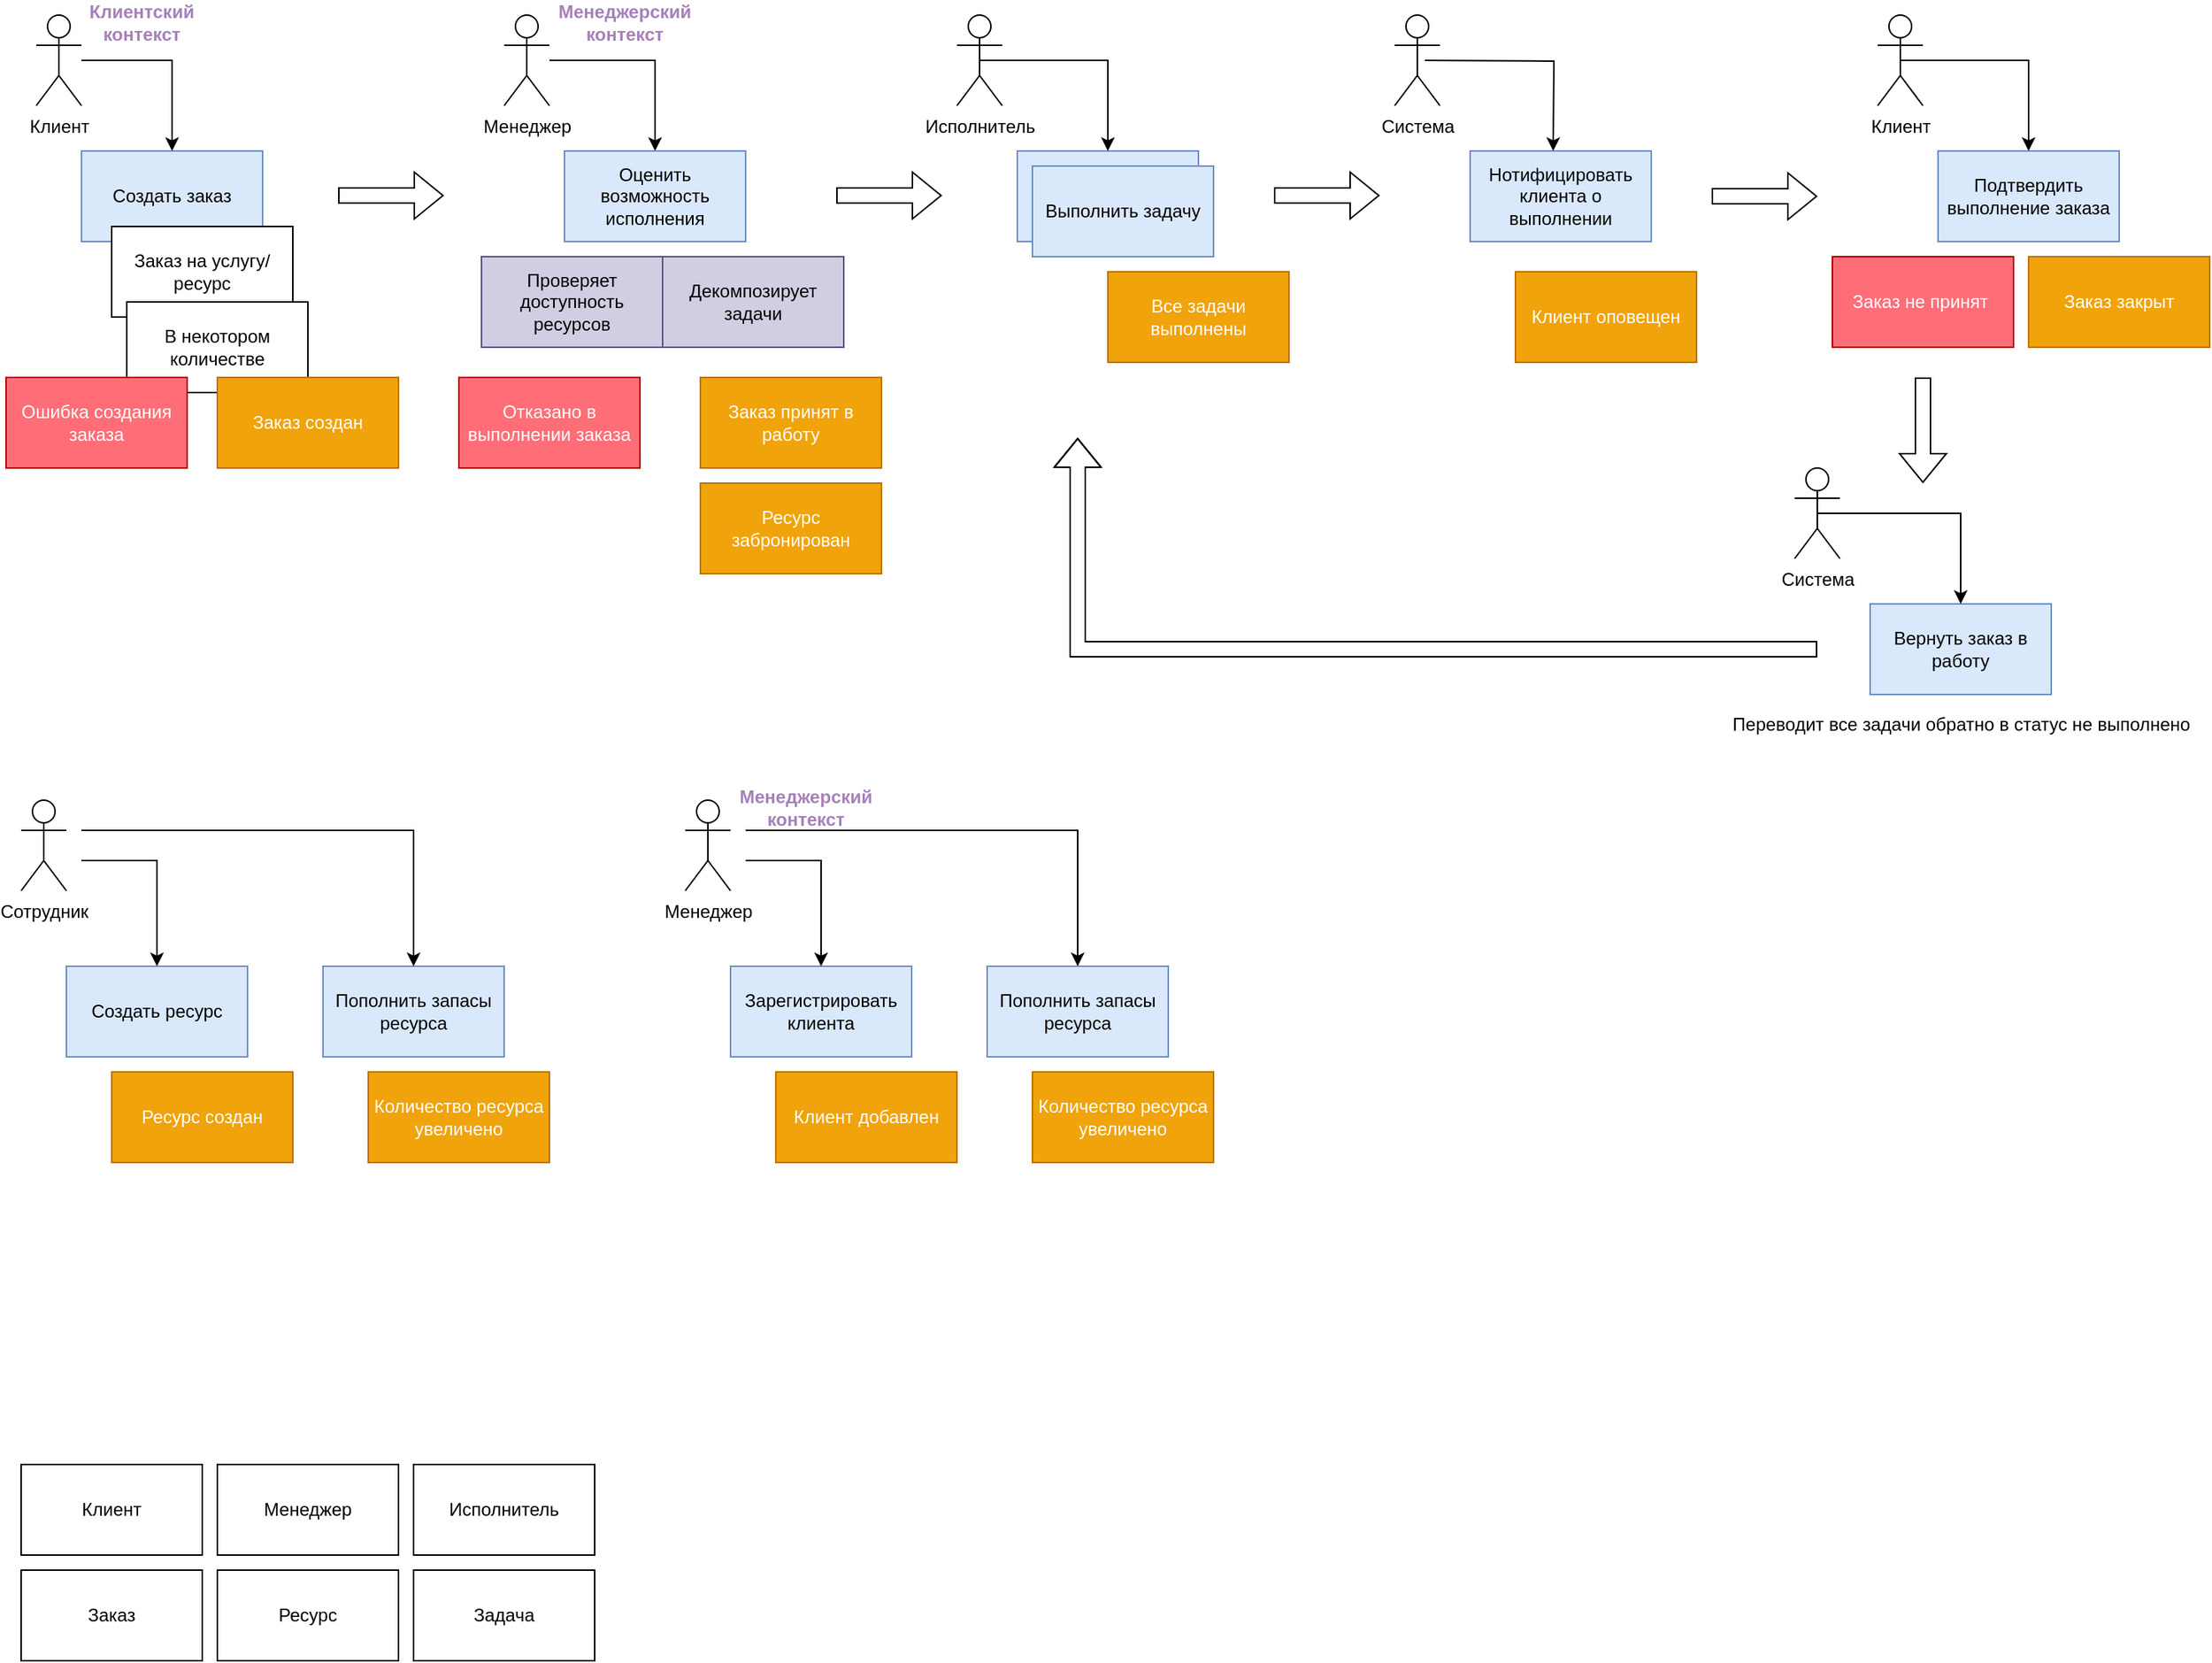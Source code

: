 <mxfile version="18.0.2" type="device"><diagram id="S6V_oO9sxJZQWk2RFnIt" name="Page-1"><mxGraphModel dx="911" dy="570" grid="1" gridSize="10" guides="1" tooltips="1" connect="1" arrows="1" fold="1" page="1" pageScale="1" pageWidth="4681" pageHeight="3300" math="0" shadow="0"><root><mxCell id="0"/><mxCell id="1" parent="0"/><mxCell id="slStVBlrWn68DhGcvEhe-1" value="Создать заказ" style="rounded=0;whiteSpace=wrap;html=1;fillColor=#dae8fc;strokeColor=#6c8ebf;" vertex="1" parent="1"><mxGeometry x="80" y="130" width="120" height="60" as="geometry"/></mxCell><mxCell id="slStVBlrWn68DhGcvEhe-25" style="edgeStyle=orthogonalEdgeStyle;rounded=0;orthogonalLoop=1;jettySize=auto;html=1;entryX=0.5;entryY=0;entryDx=0;entryDy=0;" edge="1" parent="1" source="slStVBlrWn68DhGcvEhe-23" target="slStVBlrWn68DhGcvEhe-2"><mxGeometry relative="1" as="geometry"/></mxCell><mxCell id="slStVBlrWn68DhGcvEhe-2" value="Оценить возможность исполнения" style="rounded=0;whiteSpace=wrap;html=1;fillColor=#dae8fc;strokeColor=#6c8ebf;" vertex="1" parent="1"><mxGeometry x="400" y="130" width="120" height="60" as="geometry"/></mxCell><mxCell id="slStVBlrWn68DhGcvEhe-3" value="Выполнить задачу" style="rounded=0;whiteSpace=wrap;html=1;fillColor=#dae8fc;strokeColor=#6c8ebf;" vertex="1" parent="1"><mxGeometry x="700" y="130" width="120" height="60" as="geometry"/></mxCell><mxCell id="slStVBlrWn68DhGcvEhe-4" value="Заказ на услугу/ресурс" style="rounded=0;whiteSpace=wrap;html=1;" vertex="1" parent="1"><mxGeometry x="100" y="180" width="120" height="60" as="geometry"/></mxCell><mxCell id="slStVBlrWn68DhGcvEhe-5" value="В некотором количестве" style="rounded=0;whiteSpace=wrap;html=1;" vertex="1" parent="1"><mxGeometry x="110" y="230" width="120" height="60" as="geometry"/></mxCell><mxCell id="slStVBlrWn68DhGcvEhe-6" value="Заказ создан" style="rounded=0;whiteSpace=wrap;html=1;fillColor=#f0a30a;strokeColor=#BD7000;fontColor=#ffffff;" vertex="1" parent="1"><mxGeometry x="170" y="280" width="120" height="60" as="geometry"/></mxCell><mxCell id="slStVBlrWn68DhGcvEhe-7" value="Ошибка создания заказа" style="rounded=0;whiteSpace=wrap;html=1;fillColor=#FF6E77;strokeColor=#B20000;fontColor=#ffffff;" vertex="1" parent="1"><mxGeometry x="30" y="280" width="120" height="60" as="geometry"/></mxCell><mxCell id="slStVBlrWn68DhGcvEhe-8" value="Заказ принят в работу" style="rounded=0;whiteSpace=wrap;html=1;fillColor=#f0a30a;strokeColor=#BD7000;fontColor=#ffffff;" vertex="1" parent="1"><mxGeometry x="490" y="280" width="120" height="60" as="geometry"/></mxCell><mxCell id="slStVBlrWn68DhGcvEhe-11" value="Отказано в выполнении заказа" style="rounded=0;whiteSpace=wrap;html=1;fillColor=#FF6E77;strokeColor=#B20000;fontColor=#ffffff;" vertex="1" parent="1"><mxGeometry x="330" y="280" width="120" height="60" as="geometry"/></mxCell><mxCell id="slStVBlrWn68DhGcvEhe-12" value="Все задачи выполнены" style="rounded=0;whiteSpace=wrap;html=1;fillColor=#f0a30a;strokeColor=#BD7000;fontColor=#ffffff;" vertex="1" parent="1"><mxGeometry x="760" y="210" width="120" height="60" as="geometry"/></mxCell><mxCell id="slStVBlrWn68DhGcvEhe-13" value="Проверяет доступность ресурсов" style="rounded=0;whiteSpace=wrap;html=1;fillColor=#d0cee2;strokeColor=#56517e;" vertex="1" parent="1"><mxGeometry x="345" y="200" width="120" height="60" as="geometry"/></mxCell><mxCell id="slStVBlrWn68DhGcvEhe-14" value="Декомпозирует задачи" style="rounded=0;whiteSpace=wrap;html=1;fillColor=#d0cee2;strokeColor=#56517e;" vertex="1" parent="1"><mxGeometry x="465" y="200" width="120" height="60" as="geometry"/></mxCell><mxCell id="slStVBlrWn68DhGcvEhe-18" value="" style="edgeStyle=orthogonalEdgeStyle;rounded=0;orthogonalLoop=1;jettySize=auto;html=1;entryX=0.5;entryY=0;entryDx=0;entryDy=0;" edge="1" parent="1" source="slStVBlrWn68DhGcvEhe-17" target="slStVBlrWn68DhGcvEhe-1"><mxGeometry relative="1" as="geometry"><Array as="points"><mxPoint x="140" y="70"/></Array></mxGeometry></mxCell><mxCell id="slStVBlrWn68DhGcvEhe-17" value="Клиент" style="shape=umlActor;verticalLabelPosition=bottom;verticalAlign=top;html=1;outlineConnect=0;" vertex="1" parent="1"><mxGeometry x="50" y="40" width="30" height="60" as="geometry"/></mxCell><mxCell id="slStVBlrWn68DhGcvEhe-23" value="Менеджер" style="shape=umlActor;verticalLabelPosition=bottom;verticalAlign=top;html=1;outlineConnect=0;" vertex="1" parent="1"><mxGeometry x="360" y="40" width="30" height="60" as="geometry"/></mxCell><mxCell id="slStVBlrWn68DhGcvEhe-27" style="edgeStyle=orthogonalEdgeStyle;rounded=0;orthogonalLoop=1;jettySize=auto;html=1;exitX=0.5;exitY=0.5;exitDx=0;exitDy=0;exitPerimeter=0;entryX=0.5;entryY=0;entryDx=0;entryDy=0;" edge="1" parent="1" source="slStVBlrWn68DhGcvEhe-26" target="slStVBlrWn68DhGcvEhe-3"><mxGeometry relative="1" as="geometry"/></mxCell><mxCell id="slStVBlrWn68DhGcvEhe-26" value="Исполнитель" style="shape=umlActor;verticalLabelPosition=bottom;verticalAlign=top;html=1;outlineConnect=0;" vertex="1" parent="1"><mxGeometry x="660" y="40" width="30" height="60" as="geometry"/></mxCell><mxCell id="slStVBlrWn68DhGcvEhe-28" value="Подтвердить выполнение заказа" style="rounded=0;whiteSpace=wrap;html=1;fillColor=#dae8fc;strokeColor=#6c8ebf;" vertex="1" parent="1"><mxGeometry x="1310" y="130" width="120" height="60" as="geometry"/></mxCell><mxCell id="slStVBlrWn68DhGcvEhe-29" value="Заказ закрыт" style="rounded=0;whiteSpace=wrap;html=1;fillColor=#f0a30a;strokeColor=#BD7000;fontColor=#ffffff;" vertex="1" parent="1"><mxGeometry x="1370" y="200" width="120" height="60" as="geometry"/></mxCell><mxCell id="slStVBlrWn68DhGcvEhe-30" style="edgeStyle=orthogonalEdgeStyle;rounded=0;orthogonalLoop=1;jettySize=auto;html=1;exitX=0.5;exitY=0.5;exitDx=0;exitDy=0;exitPerimeter=0;entryX=0.5;entryY=0;entryDx=0;entryDy=0;" edge="1" parent="1" source="slStVBlrWn68DhGcvEhe-31" target="slStVBlrWn68DhGcvEhe-28"><mxGeometry relative="1" as="geometry"/></mxCell><mxCell id="slStVBlrWn68DhGcvEhe-31" value="Клиент" style="shape=umlActor;verticalLabelPosition=bottom;verticalAlign=top;html=1;outlineConnect=0;" vertex="1" parent="1"><mxGeometry x="1270" y="40" width="30" height="60" as="geometry"/></mxCell><mxCell id="slStVBlrWn68DhGcvEhe-32" value="Заказ не принят&amp;nbsp;" style="rounded=0;whiteSpace=wrap;html=1;fillColor=#FF6E77;strokeColor=#B20000;fontColor=#ffffff;" vertex="1" parent="1"><mxGeometry x="1240" y="200" width="120" height="60" as="geometry"/></mxCell><mxCell id="slStVBlrWn68DhGcvEhe-33" value="Вернуть заказ в работу" style="rounded=0;whiteSpace=wrap;html=1;fillColor=#dae8fc;strokeColor=#6c8ebf;" vertex="1" parent="1"><mxGeometry x="1265" y="430" width="120" height="60" as="geometry"/></mxCell><mxCell id="slStVBlrWn68DhGcvEhe-35" style="edgeStyle=orthogonalEdgeStyle;rounded=0;orthogonalLoop=1;jettySize=auto;html=1;exitX=0.5;exitY=0.5;exitDx=0;exitDy=0;exitPerimeter=0;entryX=0.5;entryY=0;entryDx=0;entryDy=0;" edge="1" parent="1" source="slStVBlrWn68DhGcvEhe-34" target="slStVBlrWn68DhGcvEhe-33"><mxGeometry relative="1" as="geometry"/></mxCell><mxCell id="slStVBlrWn68DhGcvEhe-34" value="Система" style="shape=umlActor;verticalLabelPosition=bottom;verticalAlign=top;html=1;outlineConnect=0;" vertex="1" parent="1"><mxGeometry x="1215" y="340" width="30" height="60" as="geometry"/></mxCell><mxCell id="slStVBlrWn68DhGcvEhe-37" value="Переводит все задачи обратно в статус не выполнено" style="text;html=1;align=center;verticalAlign=middle;resizable=0;points=[];autosize=1;strokeColor=none;fillColor=none;" vertex="1" parent="1"><mxGeometry x="1160" y="500" width="330" height="20" as="geometry"/></mxCell><mxCell id="slStVBlrWn68DhGcvEhe-38" value="" style="shape=flexArrow;endArrow=classic;html=1;rounded=0;" edge="1" parent="1"><mxGeometry width="50" height="50" relative="1" as="geometry"><mxPoint x="1300" y="280" as="sourcePoint"/><mxPoint x="1300" y="350" as="targetPoint"/></mxGeometry></mxCell><mxCell id="slStVBlrWn68DhGcvEhe-39" value="" style="shape=flexArrow;endArrow=classic;html=1;rounded=0;" edge="1" parent="1"><mxGeometry width="50" height="50" relative="1" as="geometry"><mxPoint x="870" y="159.5" as="sourcePoint"/><mxPoint x="940" y="159.5" as="targetPoint"/><Array as="points"/></mxGeometry></mxCell><mxCell id="slStVBlrWn68DhGcvEhe-40" value="" style="shape=flexArrow;endArrow=classic;html=1;rounded=0;" edge="1" parent="1"><mxGeometry width="50" height="50" relative="1" as="geometry"><mxPoint x="580" y="159.5" as="sourcePoint"/><mxPoint x="650" y="159.5" as="targetPoint"/><Array as="points"/></mxGeometry></mxCell><mxCell id="slStVBlrWn68DhGcvEhe-41" value="" style="shape=flexArrow;endArrow=classic;html=1;rounded=0;" edge="1" parent="1"><mxGeometry width="50" height="50" relative="1" as="geometry"><mxPoint x="250" y="159.5" as="sourcePoint"/><mxPoint x="320" y="159.5" as="targetPoint"/><Array as="points"/></mxGeometry></mxCell><mxCell id="slStVBlrWn68DhGcvEhe-45" value="Клиент" style="rounded=0;whiteSpace=wrap;html=1;" vertex="1" parent="1"><mxGeometry x="40" y="1000" width="120" height="60" as="geometry"/></mxCell><mxCell id="slStVBlrWn68DhGcvEhe-46" value="Менеджер" style="rounded=0;whiteSpace=wrap;html=1;" vertex="1" parent="1"><mxGeometry x="170" y="1000" width="120" height="60" as="geometry"/></mxCell><mxCell id="slStVBlrWn68DhGcvEhe-47" value="Ресурс" style="rounded=0;whiteSpace=wrap;html=1;" vertex="1" parent="1"><mxGeometry x="170" y="1070" width="120" height="60" as="geometry"/></mxCell><mxCell id="slStVBlrWn68DhGcvEhe-48" value="Заказ" style="rounded=0;whiteSpace=wrap;html=1;" vertex="1" parent="1"><mxGeometry x="40" y="1070" width="120" height="60" as="geometry"/></mxCell><mxCell id="slStVBlrWn68DhGcvEhe-49" value="Задача" style="rounded=0;whiteSpace=wrap;html=1;" vertex="1" parent="1"><mxGeometry x="300" y="1070" width="120" height="60" as="geometry"/></mxCell><mxCell id="slStVBlrWn68DhGcvEhe-50" value="" style="shape=flexArrow;endArrow=classic;html=1;rounded=0;" edge="1" parent="1"><mxGeometry width="50" height="50" relative="1" as="geometry"><mxPoint x="1230" y="460" as="sourcePoint"/><mxPoint x="740" y="320" as="targetPoint"/><Array as="points"><mxPoint x="740" y="460"/></Array></mxGeometry></mxCell><mxCell id="slStVBlrWn68DhGcvEhe-51" value="Выполнить задачу" style="rounded=0;whiteSpace=wrap;html=1;fillColor=#dae8fc;strokeColor=#6c8ebf;" vertex="1" parent="1"><mxGeometry x="710" y="140" width="120" height="60" as="geometry"/></mxCell><mxCell id="slStVBlrWn68DhGcvEhe-52" value="Система" style="shape=umlActor;verticalLabelPosition=bottom;verticalAlign=top;html=1;outlineConnect=0;" vertex="1" parent="1"><mxGeometry x="950" y="40" width="30" height="60" as="geometry"/></mxCell><mxCell id="slStVBlrWn68DhGcvEhe-53" value="Нотифицировать клиента о выполнении" style="rounded=0;whiteSpace=wrap;html=1;fillColor=#dae8fc;strokeColor=#6c8ebf;" vertex="1" parent="1"><mxGeometry x="1000" y="130" width="120" height="60" as="geometry"/></mxCell><mxCell id="slStVBlrWn68DhGcvEhe-54" value="Клиент оповещен" style="rounded=0;whiteSpace=wrap;html=1;fillColor=#f0a30a;strokeColor=#BD7000;fontColor=#ffffff;" vertex="1" parent="1"><mxGeometry x="1030" y="210" width="120" height="60" as="geometry"/></mxCell><mxCell id="slStVBlrWn68DhGcvEhe-55" style="edgeStyle=orthogonalEdgeStyle;rounded=0;orthogonalLoop=1;jettySize=auto;html=1;exitX=0.5;exitY=0.5;exitDx=0;exitDy=0;exitPerimeter=0;entryX=0.5;entryY=0;entryDx=0;entryDy=0;" edge="1" parent="1"><mxGeometry relative="1" as="geometry"><mxPoint x="970" y="70" as="sourcePoint"/><mxPoint x="1055" y="130" as="targetPoint"/></mxGeometry></mxCell><mxCell id="slStVBlrWn68DhGcvEhe-56" value="" style="shape=flexArrow;endArrow=classic;html=1;rounded=0;" edge="1" parent="1"><mxGeometry width="50" height="50" relative="1" as="geometry"><mxPoint x="1160" y="160" as="sourcePoint"/><mxPoint x="1230" y="160" as="targetPoint"/><Array as="points"/></mxGeometry></mxCell><mxCell id="slStVBlrWn68DhGcvEhe-59" value="Исполнитель" style="rounded=0;whiteSpace=wrap;html=1;" vertex="1" parent="1"><mxGeometry x="300" y="1000" width="120" height="60" as="geometry"/></mxCell><mxCell id="slStVBlrWn68DhGcvEhe-60" value="Сотрудник" style="shape=umlActor;verticalLabelPosition=bottom;verticalAlign=top;html=1;outlineConnect=0;" vertex="1" parent="1"><mxGeometry x="40" y="560" width="30" height="60" as="geometry"/></mxCell><mxCell id="slStVBlrWn68DhGcvEhe-61" value="Создать ресурс" style="rounded=0;whiteSpace=wrap;html=1;fillColor=#dae8fc;strokeColor=#6c8ebf;" vertex="1" parent="1"><mxGeometry x="70" y="670" width="120" height="60" as="geometry"/></mxCell><mxCell id="slStVBlrWn68DhGcvEhe-62" value="Ресурс создан" style="rounded=0;whiteSpace=wrap;html=1;fillColor=#f0a30a;strokeColor=#BD7000;fontColor=#ffffff;" vertex="1" parent="1"><mxGeometry x="100" y="740" width="120" height="60" as="geometry"/></mxCell><mxCell id="slStVBlrWn68DhGcvEhe-63" value="Ресурс забронирован" style="rounded=0;whiteSpace=wrap;html=1;fillColor=#f0a30a;strokeColor=#BD7000;fontColor=#ffffff;" vertex="1" parent="1"><mxGeometry x="490" y="350" width="120" height="60" as="geometry"/></mxCell><mxCell id="slStVBlrWn68DhGcvEhe-64" value="Пополнить запасы ресурса" style="rounded=0;whiteSpace=wrap;html=1;fillColor=#dae8fc;strokeColor=#6c8ebf;" vertex="1" parent="1"><mxGeometry x="240" y="670" width="120" height="60" as="geometry"/></mxCell><mxCell id="slStVBlrWn68DhGcvEhe-65" value="Количество ресурса увеличено" style="rounded=0;whiteSpace=wrap;html=1;fillColor=#f0a30a;strokeColor=#BD7000;fontColor=#ffffff;" vertex="1" parent="1"><mxGeometry x="270" y="740" width="120" height="60" as="geometry"/></mxCell><mxCell id="slStVBlrWn68DhGcvEhe-66" value="" style="endArrow=classic;html=1;rounded=0;entryX=0.5;entryY=0;entryDx=0;entryDy=0;" edge="1" parent="1" target="slStVBlrWn68DhGcvEhe-61"><mxGeometry width="50" height="50" relative="1" as="geometry"><mxPoint x="80" y="600" as="sourcePoint"/><mxPoint x="120" y="550" as="targetPoint"/><Array as="points"><mxPoint x="130" y="600"/></Array></mxGeometry></mxCell><mxCell id="slStVBlrWn68DhGcvEhe-67" value="" style="endArrow=classic;html=1;rounded=0;entryX=0.5;entryY=0;entryDx=0;entryDy=0;" edge="1" parent="1" target="slStVBlrWn68DhGcvEhe-64"><mxGeometry width="50" height="50" relative="1" as="geometry"><mxPoint x="80" y="580" as="sourcePoint"/><mxPoint x="130" y="530" as="targetPoint"/><Array as="points"><mxPoint x="300" y="580"/></Array></mxGeometry></mxCell><mxCell id="slStVBlrWn68DhGcvEhe-68" value="Менеджер" style="shape=umlActor;verticalLabelPosition=bottom;verticalAlign=top;html=1;outlineConnect=0;" vertex="1" parent="1"><mxGeometry x="480" y="560" width="30" height="60" as="geometry"/></mxCell><mxCell id="slStVBlrWn68DhGcvEhe-69" value="Зарегистрировать клиента" style="rounded=0;whiteSpace=wrap;html=1;fillColor=#dae8fc;strokeColor=#6c8ebf;" vertex="1" parent="1"><mxGeometry x="510" y="670" width="120" height="60" as="geometry"/></mxCell><mxCell id="slStVBlrWn68DhGcvEhe-70" value="Клиент добавлен" style="rounded=0;whiteSpace=wrap;html=1;fillColor=#f0a30a;strokeColor=#BD7000;fontColor=#ffffff;" vertex="1" parent="1"><mxGeometry x="540" y="740" width="120" height="60" as="geometry"/></mxCell><mxCell id="slStVBlrWn68DhGcvEhe-71" value="Пополнить запасы ресурса" style="rounded=0;whiteSpace=wrap;html=1;fillColor=#dae8fc;strokeColor=#6c8ebf;" vertex="1" parent="1"><mxGeometry x="680" y="670" width="120" height="60" as="geometry"/></mxCell><mxCell id="slStVBlrWn68DhGcvEhe-72" value="Количество ресурса увеличено" style="rounded=0;whiteSpace=wrap;html=1;fillColor=#f0a30a;strokeColor=#BD7000;fontColor=#ffffff;" vertex="1" parent="1"><mxGeometry x="710" y="740" width="120" height="60" as="geometry"/></mxCell><mxCell id="slStVBlrWn68DhGcvEhe-73" value="" style="endArrow=classic;html=1;rounded=0;entryX=0.5;entryY=0;entryDx=0;entryDy=0;" edge="1" parent="1" target="slStVBlrWn68DhGcvEhe-69"><mxGeometry width="50" height="50" relative="1" as="geometry"><mxPoint x="520" y="600" as="sourcePoint"/><mxPoint x="560" y="550" as="targetPoint"/><Array as="points"><mxPoint x="570" y="600"/></Array></mxGeometry></mxCell><mxCell id="slStVBlrWn68DhGcvEhe-74" value="" style="endArrow=classic;html=1;rounded=0;entryX=0.5;entryY=0;entryDx=0;entryDy=0;" edge="1" parent="1" target="slStVBlrWn68DhGcvEhe-71"><mxGeometry width="50" height="50" relative="1" as="geometry"><mxPoint x="520" y="580" as="sourcePoint"/><mxPoint x="570" y="530" as="targetPoint"/><Array as="points"><mxPoint x="740" y="580"/></Array></mxGeometry></mxCell><mxCell id="slStVBlrWn68DhGcvEhe-77" value="&lt;font color=&quot;#a680b8&quot;&gt;&lt;b&gt;Клиентский контекст&lt;/b&gt;&lt;/font&gt;" style="text;html=1;strokeColor=none;fillColor=none;align=center;verticalAlign=middle;whiteSpace=wrap;rounded=0;" vertex="1" parent="1"><mxGeometry x="90" y="30" width="60" height="30" as="geometry"/></mxCell><mxCell id="slStVBlrWn68DhGcvEhe-78" value="&lt;font color=&quot;#a680b8&quot;&gt;&lt;b&gt;Менеджерский контекст&lt;/b&gt;&lt;/font&gt;" style="text;html=1;strokeColor=none;fillColor=none;align=center;verticalAlign=middle;whiteSpace=wrap;rounded=0;" vertex="1" parent="1"><mxGeometry x="410" y="30" width="60" height="30" as="geometry"/></mxCell><mxCell id="slStVBlrWn68DhGcvEhe-79" value="&lt;font color=&quot;#a680b8&quot;&gt;&lt;b&gt;Менеджерский контекст&lt;/b&gt;&lt;/font&gt;" style="text;html=1;strokeColor=none;fillColor=none;align=center;verticalAlign=middle;whiteSpace=wrap;rounded=0;" vertex="1" parent="1"><mxGeometry x="530" y="550" width="60" height="30" as="geometry"/></mxCell></root></mxGraphModel></diagram></mxfile>